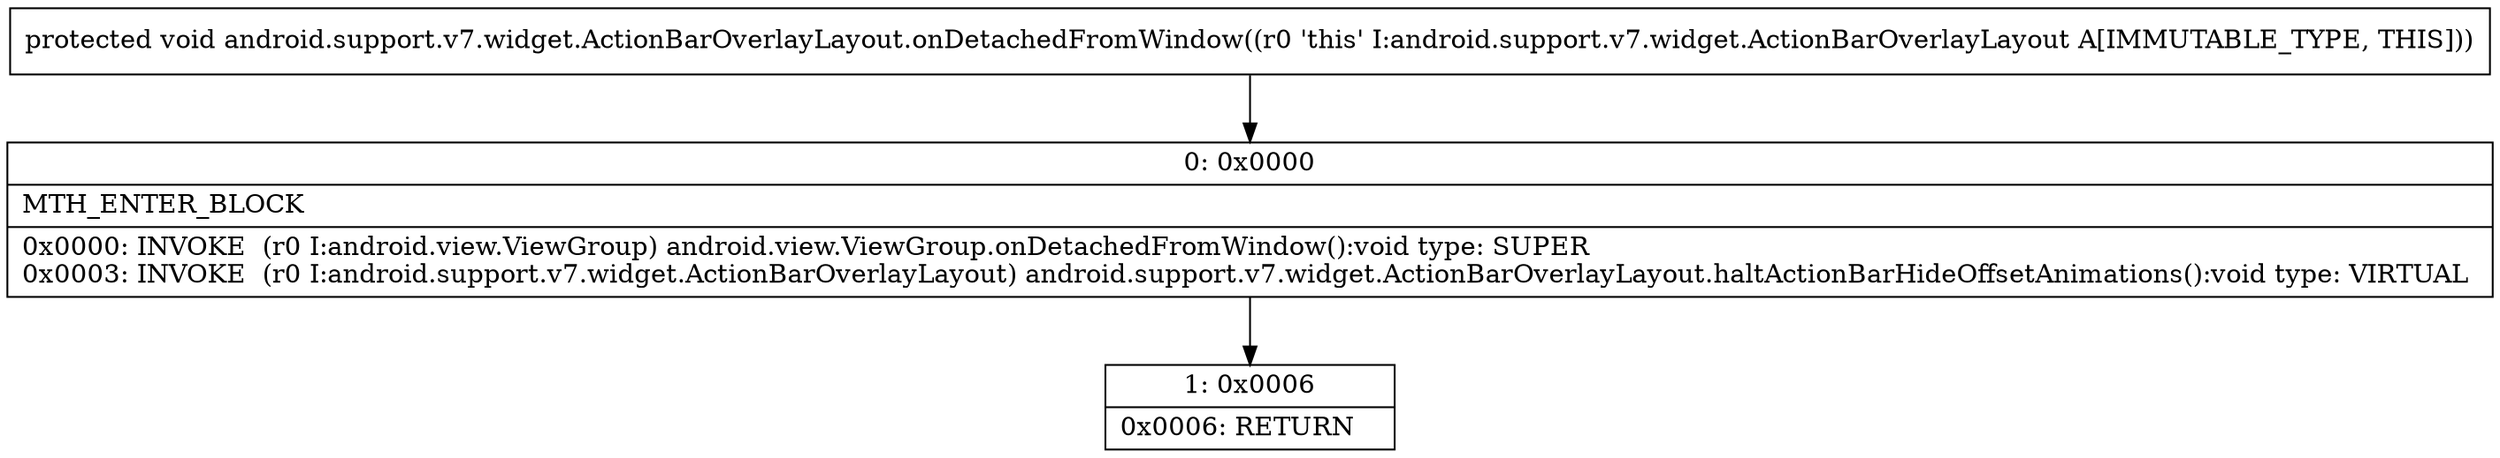 digraph "CFG forandroid.support.v7.widget.ActionBarOverlayLayout.onDetachedFromWindow()V" {
Node_0 [shape=record,label="{0\:\ 0x0000|MTH_ENTER_BLOCK\l|0x0000: INVOKE  (r0 I:android.view.ViewGroup) android.view.ViewGroup.onDetachedFromWindow():void type: SUPER \l0x0003: INVOKE  (r0 I:android.support.v7.widget.ActionBarOverlayLayout) android.support.v7.widget.ActionBarOverlayLayout.haltActionBarHideOffsetAnimations():void type: VIRTUAL \l}"];
Node_1 [shape=record,label="{1\:\ 0x0006|0x0006: RETURN   \l}"];
MethodNode[shape=record,label="{protected void android.support.v7.widget.ActionBarOverlayLayout.onDetachedFromWindow((r0 'this' I:android.support.v7.widget.ActionBarOverlayLayout A[IMMUTABLE_TYPE, THIS])) }"];
MethodNode -> Node_0;
Node_0 -> Node_1;
}

